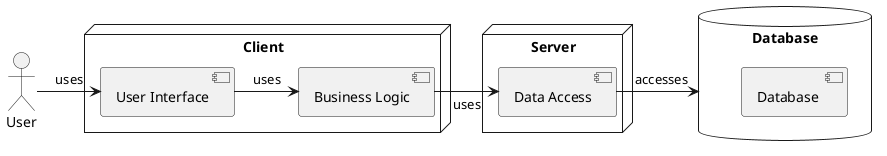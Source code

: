@startuml
actor User
node Client {
    [User Interface]
    [Business Logic]
}
node Server {
    [Data Access]
    [Business Logic]
}
database Database {
    [Database ]
}
User -> [User Interface] : uses
[User Interface] -> [Business Logic] : uses
[Business Logic] -> [Data Access] : uses
[Data Access] -> [Database] : accesses
@enduml